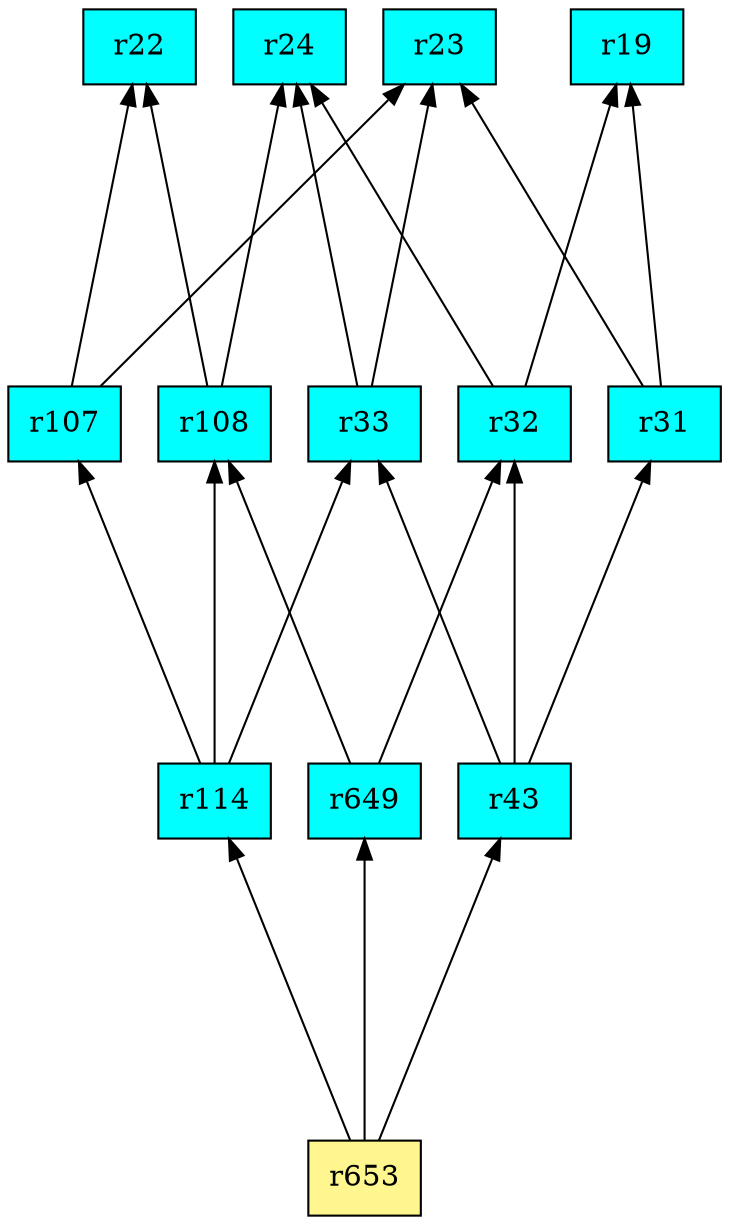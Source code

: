 digraph G {
rankdir=BT;ranksep="2.0";
"r649" [shape=record,fillcolor=cyan,style=filled,label="{r649}"];
"r653" [shape=record,fillcolor=khaki1,style=filled,label="{r653}"];
"r22" [shape=record,fillcolor=cyan,style=filled,label="{r22}"];
"r24" [shape=record,fillcolor=cyan,style=filled,label="{r24}"];
"r107" [shape=record,fillcolor=cyan,style=filled,label="{r107}"];
"r19" [shape=record,fillcolor=cyan,style=filled,label="{r19}"];
"r23" [shape=record,fillcolor=cyan,style=filled,label="{r23}"];
"r33" [shape=record,fillcolor=cyan,style=filled,label="{r33}"];
"r31" [shape=record,fillcolor=cyan,style=filled,label="{r31}"];
"r114" [shape=record,fillcolor=cyan,style=filled,label="{r114}"];
"r108" [shape=record,fillcolor=cyan,style=filled,label="{r108}"];
"r43" [shape=record,fillcolor=cyan,style=filled,label="{r43}"];
"r32" [shape=record,fillcolor=cyan,style=filled,label="{r32}"];
"r649" -> "r108"
"r649" -> "r32"
"r653" -> "r649"
"r653" -> "r114"
"r653" -> "r43"
"r107" -> "r23"
"r107" -> "r22"
"r33" -> "r24"
"r33" -> "r23"
"r31" -> "r19"
"r31" -> "r23"
"r114" -> "r107"
"r114" -> "r33"
"r114" -> "r108"
"r108" -> "r24"
"r108" -> "r22"
"r43" -> "r33"
"r43" -> "r31"
"r43" -> "r32"
"r32" -> "r24"
"r32" -> "r19"
}